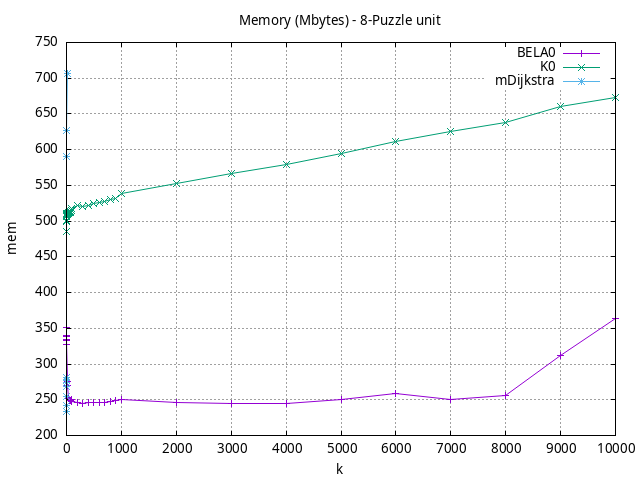 #!/usr/bin/gnuplot
# -*- coding: utf-8 -*-
#
# results/n-puzzle/unit/8/8puzzle.brute-force.mem.gnuplot
#
# Started on 12/09/2023 19:55:59
# Author: Carlos Linares López
set grid
set xlabel "k"
set ylabel "mem"

set title "Memory (Mbytes) - 8-Puzzle unit"

set terminal png enhanced font "Ariel,10"
set output '8puzzle.brute-force.mem.png'

plot "-" title "BELA0"      with linesp, "-" title "K0"      with linesp, "-" title "mDijkstra"      with linesp

	1 327.46
	2 351.34
	3 338.92
	4 338.85
	5 339.92
	6 340.36
	7 340.36
	8 334.93
	9 333.2
	10 275.75
	20 269.48
	30 252.31
	40 252.37
	50 249.38
	60 248.94
	70 248.94
	80 249.54
	90 250.39
	100 247.93
	200 245.51
	300 245.0
	400 246.8
	500 246.8
	600 246.8
	700 246.8
	800 247.79
	900 248.84
	1000 250.47
	2000 245.6
	3000 244.6
	4000 244.6
	5000 249.77
	6000 258.64
	7000 251.05
	8000 256.09
	9000 311.97
	10000 363.78
end
	1 486.17
	2 499.14
	3 500.85
	4 507.07
	5 507.77
	6 508.1
	7 510.32
	8 509.72
	9 510.05
	10 508.6
	20 510.87
	30 511.61
	40 511.09
	50 511.49
	60 512.49
	70 512.76
	80 514.17
	90 514.53
	100 517.17
	200 521.27
	300 520.48
	400 522.25
	500 524.31
	600 526.57
	700 527.96
	800 530.25
	900 531.96
	1000 538.63
	2000 552.55
	3000 566.45
	4000 579.85
	5000 595.35
	6000 611.04
	7000 625.0
	8000 638.29
	9000 659.89
	10000 672.8
end
	1 274.43
	2 242.52
	3 255.24
	4 233.95
	5 268.9
	6 277.25
	7 281.87
	8 590.78
	9 626.66
	10 706.6
end
